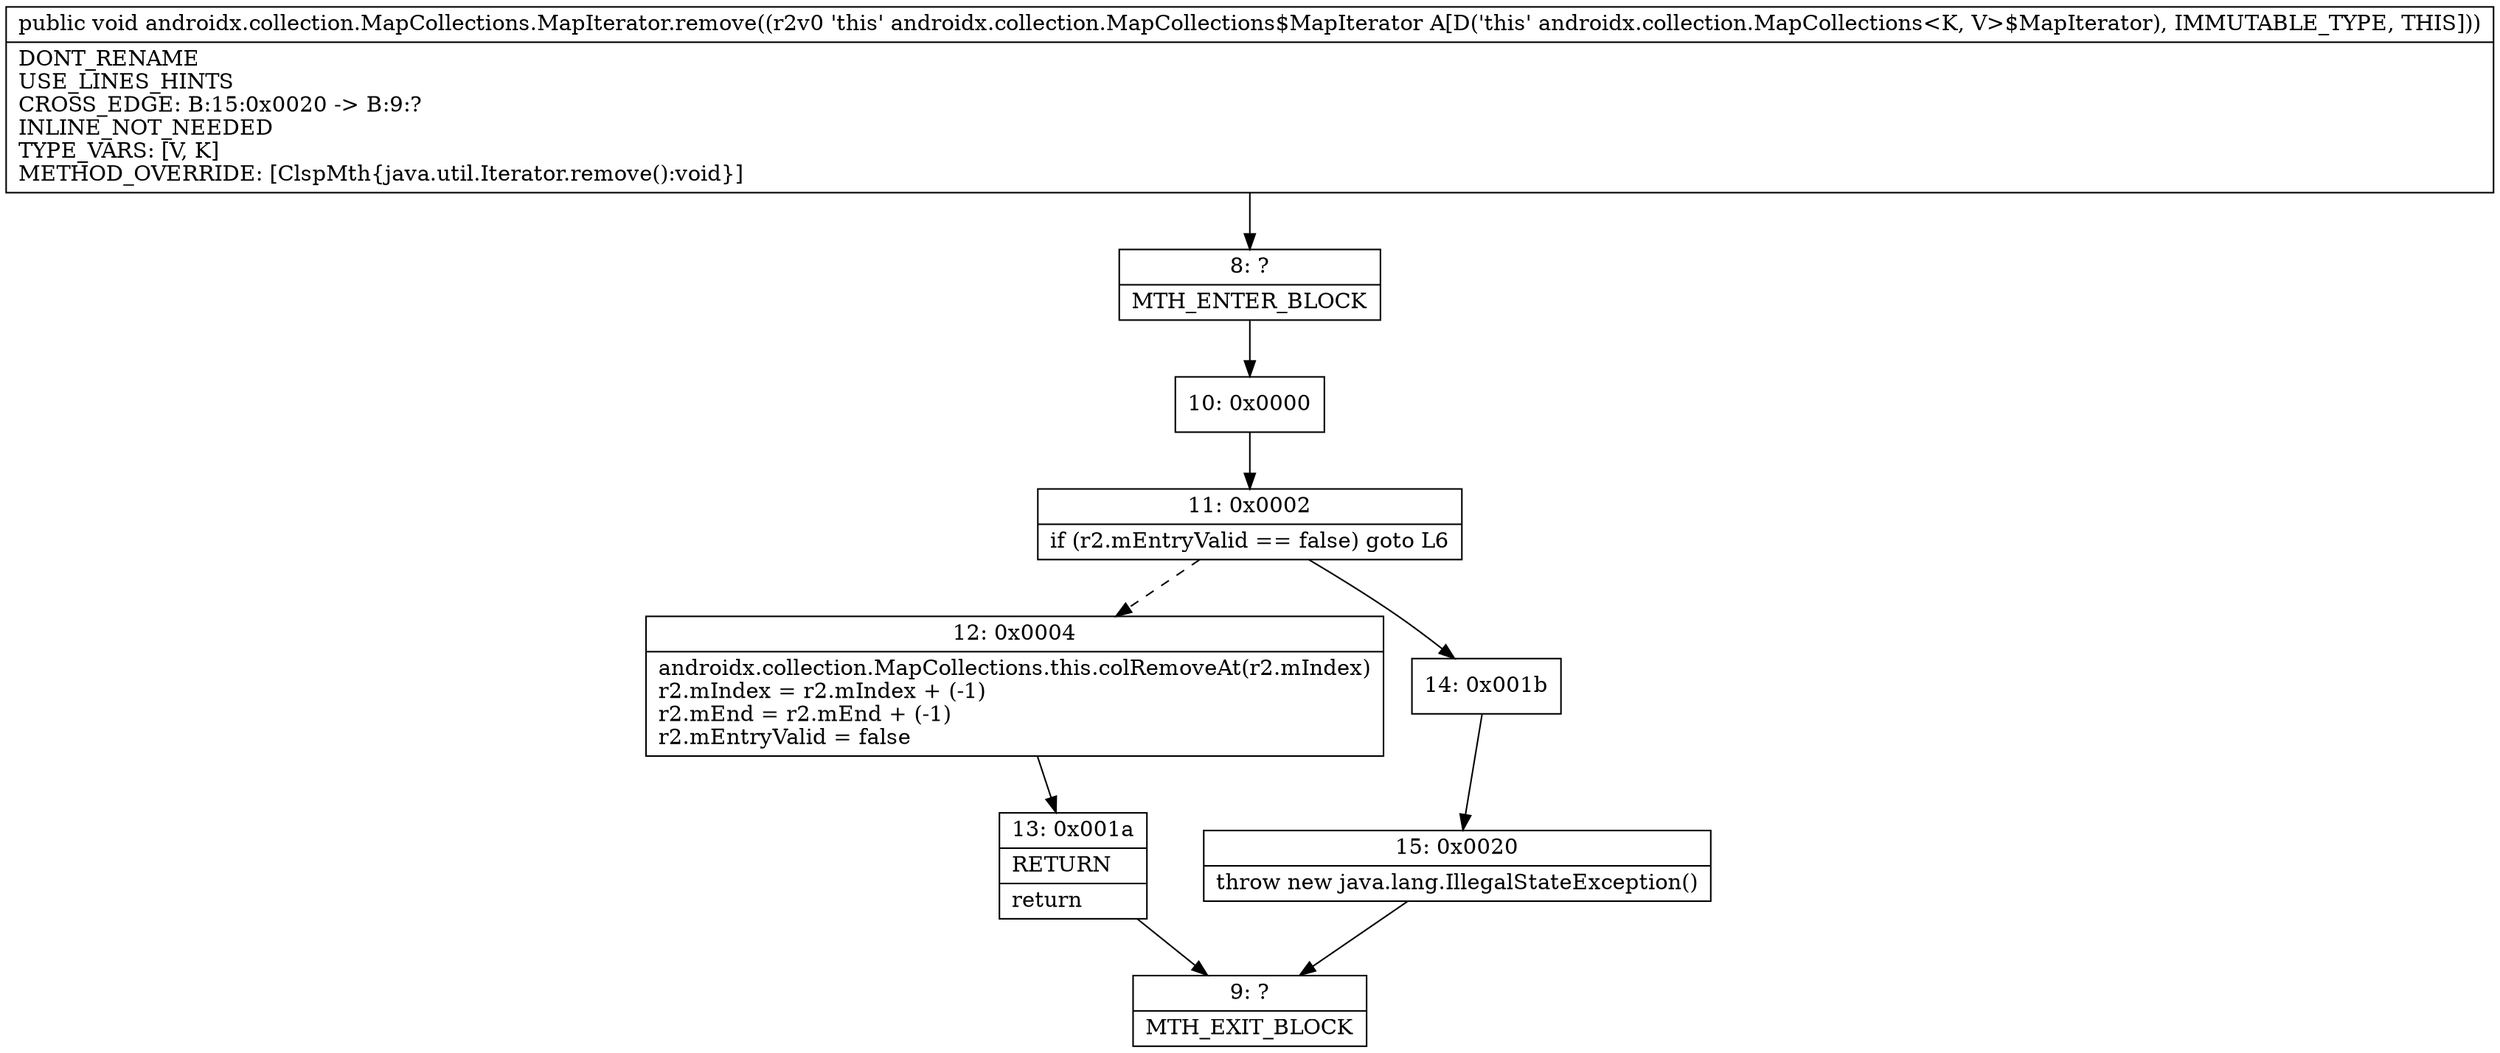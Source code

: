 digraph "CFG forandroidx.collection.MapCollections.MapIterator.remove()V" {
Node_8 [shape=record,label="{8\:\ ?|MTH_ENTER_BLOCK\l}"];
Node_10 [shape=record,label="{10\:\ 0x0000}"];
Node_11 [shape=record,label="{11\:\ 0x0002|if (r2.mEntryValid == false) goto L6\l}"];
Node_12 [shape=record,label="{12\:\ 0x0004|androidx.collection.MapCollections.this.colRemoveAt(r2.mIndex)\lr2.mIndex = r2.mIndex + (\-1)\lr2.mEnd = r2.mEnd + (\-1)\lr2.mEntryValid = false\l}"];
Node_13 [shape=record,label="{13\:\ 0x001a|RETURN\l|return\l}"];
Node_9 [shape=record,label="{9\:\ ?|MTH_EXIT_BLOCK\l}"];
Node_14 [shape=record,label="{14\:\ 0x001b}"];
Node_15 [shape=record,label="{15\:\ 0x0020|throw new java.lang.IllegalStateException()\l}"];
MethodNode[shape=record,label="{public void androidx.collection.MapCollections.MapIterator.remove((r2v0 'this' androidx.collection.MapCollections$MapIterator A[D('this' androidx.collection.MapCollections\<K, V\>$MapIterator), IMMUTABLE_TYPE, THIS]))  | DONT_RENAME\lUSE_LINES_HINTS\lCROSS_EDGE: B:15:0x0020 \-\> B:9:?\lINLINE_NOT_NEEDED\lTYPE_VARS: [V, K]\lMETHOD_OVERRIDE: [ClspMth\{java.util.Iterator.remove():void\}]\l}"];
MethodNode -> Node_8;Node_8 -> Node_10;
Node_10 -> Node_11;
Node_11 -> Node_12[style=dashed];
Node_11 -> Node_14;
Node_12 -> Node_13;
Node_13 -> Node_9;
Node_14 -> Node_15;
Node_15 -> Node_9;
}

